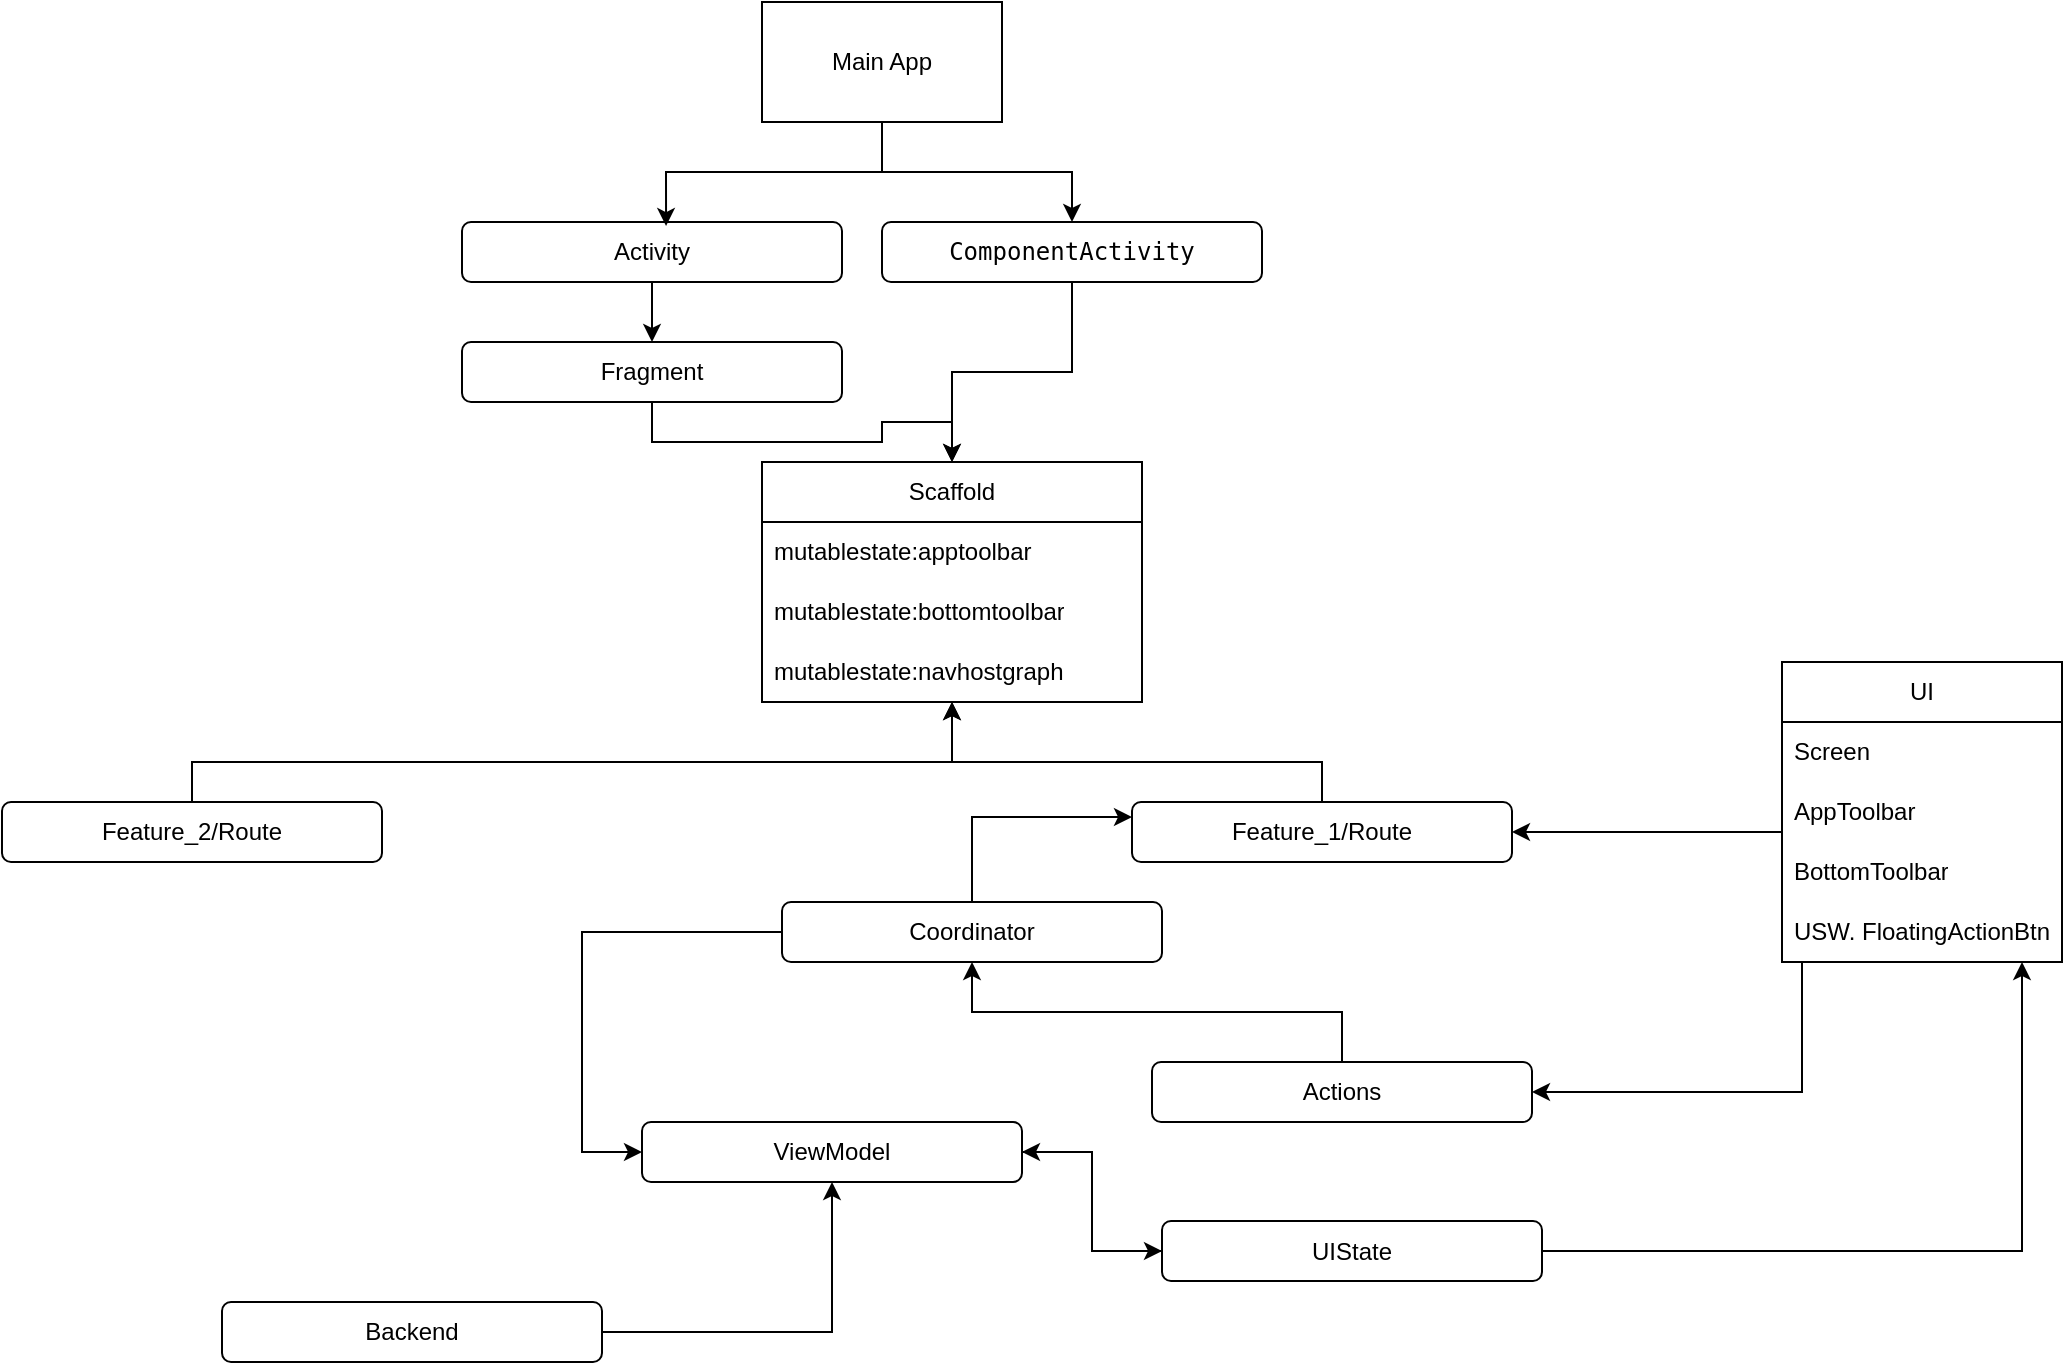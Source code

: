 <mxfile version="20.8.3" type="github"><diagram id="XHWeno3MShFPwZ2CLJFf" name="Seite-1"><mxGraphModel dx="2214" dy="2484" grid="1" gridSize="10" guides="1" tooltips="1" connect="1" arrows="1" fold="1" page="1" pageScale="1" pageWidth="827" pageHeight="1169" math="0" shadow="0"><root><mxCell id="0"/><mxCell id="1" parent="0"/><mxCell id="z2-9FPuxfkGlBKijRTAJ-5" style="edgeStyle=orthogonalEdgeStyle;rounded=0;orthogonalLoop=1;jettySize=auto;html=1;" edge="1" parent="1" source="z2-9FPuxfkGlBKijRTAJ-1" target="z2-9FPuxfkGlBKijRTAJ-3"><mxGeometry relative="1" as="geometry"/></mxCell><mxCell id="z2-9FPuxfkGlBKijRTAJ-1" value="Activity" style="rounded=1;whiteSpace=wrap;html=1;" vertex="1" parent="1"><mxGeometry x="-80" y="70" width="190" height="30" as="geometry"/></mxCell><mxCell id="z2-9FPuxfkGlBKijRTAJ-25" style="edgeStyle=orthogonalEdgeStyle;rounded=0;orthogonalLoop=1;jettySize=auto;html=1;entryX=0.5;entryY=0;entryDx=0;entryDy=0;" edge="1" parent="1" source="z2-9FPuxfkGlBKijRTAJ-2" target="z2-9FPuxfkGlBKijRTAJ-20"><mxGeometry relative="1" as="geometry"/></mxCell><mxCell id="z2-9FPuxfkGlBKijRTAJ-2" value="&lt;pre style=&quot;box-sizing: inherit; background: var(--devsite-code-background); color: var(--devsite-code-color); padding: 40px 0px 0px 28px; margin-top: 0px; margin-bottom: 0px; overflow-x: auto; position: relative; padding-block: var(--devsite-code-padding-block,24px); padding-inline: var(--devsite-code-padding-inline,24px); height: inherit; direction: ltr !important; text-align: left !important;&quot; dir=&quot;ltr&quot; translate=&quot;no&quot; class=&quot;lang-kotlin dac-compose-snippet devsite-code-highlight&quot;&gt;&lt;span style=&quot;box-sizing: inherit; filter: grayscale(1); color: var(--devsite-code-types-color);&quot; class=&quot;typ&quot;&gt;ComponentActivity&lt;/span&gt;&lt;/pre&gt;" style="rounded=1;whiteSpace=wrap;html=1;" vertex="1" parent="1"><mxGeometry x="130" y="70" width="190" height="30" as="geometry"/></mxCell><mxCell id="z2-9FPuxfkGlBKijRTAJ-24" style="edgeStyle=orthogonalEdgeStyle;rounded=0;orthogonalLoop=1;jettySize=auto;html=1;" edge="1" parent="1" source="z2-9FPuxfkGlBKijRTAJ-3" target="z2-9FPuxfkGlBKijRTAJ-20"><mxGeometry relative="1" as="geometry"/></mxCell><mxCell id="z2-9FPuxfkGlBKijRTAJ-3" value="Fragment" style="rounded=1;whiteSpace=wrap;html=1;" vertex="1" parent="1"><mxGeometry x="-80" y="130" width="190" height="30" as="geometry"/></mxCell><mxCell id="z2-9FPuxfkGlBKijRTAJ-32" style="edgeStyle=orthogonalEdgeStyle;rounded=0;orthogonalLoop=1;jettySize=auto;html=1;entryX=0;entryY=0.5;entryDx=0;entryDy=0;" edge="1" parent="1" source="z2-9FPuxfkGlBKijRTAJ-8" target="z2-9FPuxfkGlBKijRTAJ-15"><mxGeometry relative="1" as="geometry"><Array as="points"><mxPoint x="-20" y="425"/><mxPoint x="-20" y="535"/></Array></mxGeometry></mxCell><mxCell id="z2-9FPuxfkGlBKijRTAJ-43" style="edgeStyle=orthogonalEdgeStyle;rounded=0;orthogonalLoop=1;jettySize=auto;html=1;entryX=0;entryY=0.25;entryDx=0;entryDy=0;" edge="1" parent="1" source="z2-9FPuxfkGlBKijRTAJ-8" target="z2-9FPuxfkGlBKijRTAJ-17"><mxGeometry relative="1" as="geometry"/></mxCell><mxCell id="z2-9FPuxfkGlBKijRTAJ-8" value="Coordinator" style="rounded=1;whiteSpace=wrap;html=1;" vertex="1" parent="1"><mxGeometry x="80" y="410" width="190" height="30" as="geometry"/></mxCell><mxCell id="z2-9FPuxfkGlBKijRTAJ-10" style="edgeStyle=orthogonalEdgeStyle;rounded=0;orthogonalLoop=1;jettySize=auto;html=1;entryX=1;entryY=0.5;entryDx=0;entryDy=0;" edge="1" parent="1" source="z2-9FPuxfkGlBKijRTAJ-38" target="z2-9FPuxfkGlBKijRTAJ-17"><mxGeometry relative="1" as="geometry"><mxPoint x="480" y="415" as="sourcePoint"/><mxPoint x="455" y="500" as="targetPoint"/><Array as="points"><mxPoint x="540" y="375"/><mxPoint x="540" y="375"/></Array></mxGeometry></mxCell><mxCell id="z2-9FPuxfkGlBKijRTAJ-34" style="edgeStyle=orthogonalEdgeStyle;rounded=0;orthogonalLoop=1;jettySize=auto;html=1;" edge="1" parent="1" source="z2-9FPuxfkGlBKijRTAJ-38" target="z2-9FPuxfkGlBKijRTAJ-13"><mxGeometry relative="1" as="geometry"><mxPoint x="550" y="430" as="sourcePoint"/><Array as="points"><mxPoint x="590" y="505"/></Array></mxGeometry></mxCell><mxCell id="z2-9FPuxfkGlBKijRTAJ-33" style="edgeStyle=orthogonalEdgeStyle;rounded=0;orthogonalLoop=1;jettySize=auto;html=1;" edge="1" parent="1" source="z2-9FPuxfkGlBKijRTAJ-13" target="z2-9FPuxfkGlBKijRTAJ-8"><mxGeometry relative="1" as="geometry"/></mxCell><mxCell id="z2-9FPuxfkGlBKijRTAJ-13" value="Actions" style="rounded=1;whiteSpace=wrap;html=1;" vertex="1" parent="1"><mxGeometry x="265" y="490" width="190" height="30" as="geometry"/></mxCell><mxCell id="z2-9FPuxfkGlBKijRTAJ-35" style="edgeStyle=orthogonalEdgeStyle;rounded=0;orthogonalLoop=1;jettySize=auto;html=1;" edge="1" parent="1" source="z2-9FPuxfkGlBKijRTAJ-14" target="z2-9FPuxfkGlBKijRTAJ-38"><mxGeometry relative="1" as="geometry"><mxPoint x="622.5" y="430" as="targetPoint"/><Array as="points"><mxPoint x="700" y="585"/></Array></mxGeometry></mxCell><mxCell id="z2-9FPuxfkGlBKijRTAJ-37" style="edgeStyle=orthogonalEdgeStyle;rounded=0;orthogonalLoop=1;jettySize=auto;html=1;entryX=1;entryY=0.5;entryDx=0;entryDy=0;" edge="1" parent="1" source="z2-9FPuxfkGlBKijRTAJ-14" target="z2-9FPuxfkGlBKijRTAJ-15"><mxGeometry relative="1" as="geometry"/></mxCell><mxCell id="z2-9FPuxfkGlBKijRTAJ-14" value="UIState" style="rounded=1;whiteSpace=wrap;html=1;" vertex="1" parent="1"><mxGeometry x="270" y="569.5" width="190" height="30" as="geometry"/></mxCell><mxCell id="z2-9FPuxfkGlBKijRTAJ-36" style="edgeStyle=orthogonalEdgeStyle;rounded=0;orthogonalLoop=1;jettySize=auto;html=1;entryX=0;entryY=0.5;entryDx=0;entryDy=0;" edge="1" parent="1" source="z2-9FPuxfkGlBKijRTAJ-15" target="z2-9FPuxfkGlBKijRTAJ-14"><mxGeometry relative="1" as="geometry"/></mxCell><mxCell id="z2-9FPuxfkGlBKijRTAJ-15" value="ViewModel" style="rounded=1;whiteSpace=wrap;html=1;" vertex="1" parent="1"><mxGeometry x="10" y="520" width="190" height="30" as="geometry"/></mxCell><mxCell id="z2-9FPuxfkGlBKijRTAJ-30" style="edgeStyle=orthogonalEdgeStyle;rounded=0;orthogonalLoop=1;jettySize=auto;html=1;" edge="1" parent="1" source="z2-9FPuxfkGlBKijRTAJ-17" target="z2-9FPuxfkGlBKijRTAJ-20"><mxGeometry relative="1" as="geometry"><Array as="points"><mxPoint x="350" y="340"/><mxPoint x="165" y="340"/></Array></mxGeometry></mxCell><mxCell id="z2-9FPuxfkGlBKijRTAJ-17" value="Feature_1/Route" style="rounded=1;whiteSpace=wrap;html=1;" vertex="1" parent="1"><mxGeometry x="255" y="360" width="190" height="30" as="geometry"/></mxCell><mxCell id="z2-9FPuxfkGlBKijRTAJ-29" style="edgeStyle=orthogonalEdgeStyle;rounded=0;orthogonalLoop=1;jettySize=auto;html=1;" edge="1" parent="1" source="z2-9FPuxfkGlBKijRTAJ-18" target="z2-9FPuxfkGlBKijRTAJ-20"><mxGeometry relative="1" as="geometry"><Array as="points"><mxPoint x="-215" y="340"/><mxPoint x="165" y="340"/></Array></mxGeometry></mxCell><mxCell id="z2-9FPuxfkGlBKijRTAJ-18" value="Feature_2/Route" style="rounded=1;whiteSpace=wrap;html=1;" vertex="1" parent="1"><mxGeometry x="-310" y="360" width="190" height="30" as="geometry"/></mxCell><mxCell id="z2-9FPuxfkGlBKijRTAJ-20" value="Scaffold" style="swimlane;fontStyle=0;childLayout=stackLayout;horizontal=1;startSize=30;horizontalStack=0;resizeParent=1;resizeParentMax=0;resizeLast=0;collapsible=1;marginBottom=0;whiteSpace=wrap;html=1;" vertex="1" parent="1"><mxGeometry x="70" y="190" width="190" height="120" as="geometry"/></mxCell><mxCell id="z2-9FPuxfkGlBKijRTAJ-21" value="mutablestate:apptoolbar" style="text;strokeColor=none;fillColor=none;align=left;verticalAlign=middle;spacingLeft=4;spacingRight=4;overflow=hidden;points=[[0,0.5],[1,0.5]];portConstraint=eastwest;rotatable=0;whiteSpace=wrap;html=1;" vertex="1" parent="z2-9FPuxfkGlBKijRTAJ-20"><mxGeometry y="30" width="190" height="30" as="geometry"/></mxCell><mxCell id="z2-9FPuxfkGlBKijRTAJ-22" value="mutablestate:bottomtoolbar" style="text;strokeColor=none;fillColor=none;align=left;verticalAlign=middle;spacingLeft=4;spacingRight=4;overflow=hidden;points=[[0,0.5],[1,0.5]];portConstraint=eastwest;rotatable=0;whiteSpace=wrap;html=1;" vertex="1" parent="z2-9FPuxfkGlBKijRTAJ-20"><mxGeometry y="60" width="190" height="30" as="geometry"/></mxCell><mxCell id="z2-9FPuxfkGlBKijRTAJ-23" value="mutablestate:navhostgraph" style="text;strokeColor=none;fillColor=none;align=left;verticalAlign=middle;spacingLeft=4;spacingRight=4;overflow=hidden;points=[[0,0.5],[1,0.5]];portConstraint=eastwest;rotatable=0;whiteSpace=wrap;html=1;" vertex="1" parent="z2-9FPuxfkGlBKijRTAJ-20"><mxGeometry y="90" width="190" height="30" as="geometry"/></mxCell><mxCell id="z2-9FPuxfkGlBKijRTAJ-27" style="edgeStyle=orthogonalEdgeStyle;rounded=0;orthogonalLoop=1;jettySize=auto;html=1;entryX=0.537;entryY=0.067;entryDx=0;entryDy=0;entryPerimeter=0;" edge="1" parent="1" source="z2-9FPuxfkGlBKijRTAJ-26" target="z2-9FPuxfkGlBKijRTAJ-1"><mxGeometry relative="1" as="geometry"/></mxCell><mxCell id="z2-9FPuxfkGlBKijRTAJ-28" style="edgeStyle=orthogonalEdgeStyle;rounded=0;orthogonalLoop=1;jettySize=auto;html=1;" edge="1" parent="1" source="z2-9FPuxfkGlBKijRTAJ-26" target="z2-9FPuxfkGlBKijRTAJ-2"><mxGeometry relative="1" as="geometry"/></mxCell><mxCell id="z2-9FPuxfkGlBKijRTAJ-26" value="Main App" style="rounded=0;whiteSpace=wrap;html=1;" vertex="1" parent="1"><mxGeometry x="70" y="-40" width="120" height="60" as="geometry"/></mxCell><mxCell id="z2-9FPuxfkGlBKijRTAJ-31" style="edgeStyle=orthogonalEdgeStyle;rounded=0;orthogonalLoop=1;jettySize=auto;html=1;exitX=0.5;exitY=1;exitDx=0;exitDy=0;" edge="1" parent="1"><mxGeometry relative="1" as="geometry"><mxPoint x="575" y="430" as="sourcePoint"/><mxPoint x="575" y="430" as="targetPoint"/></mxGeometry></mxCell><mxCell id="z2-9FPuxfkGlBKijRTAJ-38" value="UI" style="swimlane;fontStyle=0;childLayout=stackLayout;horizontal=1;startSize=30;horizontalStack=0;resizeParent=1;resizeParentMax=0;resizeLast=0;collapsible=1;marginBottom=0;whiteSpace=wrap;html=1;" vertex="1" parent="1"><mxGeometry x="580" y="290" width="140" height="150" as="geometry"/></mxCell><mxCell id="z2-9FPuxfkGlBKijRTAJ-39" value="Screen&lt;br&gt;" style="text;strokeColor=none;fillColor=none;align=left;verticalAlign=middle;spacingLeft=4;spacingRight=4;overflow=hidden;points=[[0,0.5],[1,0.5]];portConstraint=eastwest;rotatable=0;whiteSpace=wrap;html=1;" vertex="1" parent="z2-9FPuxfkGlBKijRTAJ-38"><mxGeometry y="30" width="140" height="30" as="geometry"/></mxCell><mxCell id="z2-9FPuxfkGlBKijRTAJ-40" value="AppToolbar" style="text;strokeColor=none;fillColor=none;align=left;verticalAlign=middle;spacingLeft=4;spacingRight=4;overflow=hidden;points=[[0,0.5],[1,0.5]];portConstraint=eastwest;rotatable=0;whiteSpace=wrap;html=1;" vertex="1" parent="z2-9FPuxfkGlBKijRTAJ-38"><mxGeometry y="60" width="140" height="30" as="geometry"/></mxCell><mxCell id="z2-9FPuxfkGlBKijRTAJ-41" value="BottomToolbar" style="text;strokeColor=none;fillColor=none;align=left;verticalAlign=middle;spacingLeft=4;spacingRight=4;overflow=hidden;points=[[0,0.5],[1,0.5]];portConstraint=eastwest;rotatable=0;whiteSpace=wrap;html=1;" vertex="1" parent="z2-9FPuxfkGlBKijRTAJ-38"><mxGeometry y="90" width="140" height="30" as="geometry"/></mxCell><mxCell id="z2-9FPuxfkGlBKijRTAJ-42" value="USW. FloatingActionBtn" style="text;strokeColor=none;fillColor=none;align=left;verticalAlign=middle;spacingLeft=4;spacingRight=4;overflow=hidden;points=[[0,0.5],[1,0.5]];portConstraint=eastwest;rotatable=0;whiteSpace=wrap;html=1;" vertex="1" parent="z2-9FPuxfkGlBKijRTAJ-38"><mxGeometry y="120" width="140" height="30" as="geometry"/></mxCell><mxCell id="z2-9FPuxfkGlBKijRTAJ-45" style="edgeStyle=orthogonalEdgeStyle;rounded=0;orthogonalLoop=1;jettySize=auto;html=1;entryX=0.5;entryY=1;entryDx=0;entryDy=0;" edge="1" parent="1" source="z2-9FPuxfkGlBKijRTAJ-44" target="z2-9FPuxfkGlBKijRTAJ-15"><mxGeometry relative="1" as="geometry"/></mxCell><mxCell id="z2-9FPuxfkGlBKijRTAJ-44" value="Backend" style="rounded=1;whiteSpace=wrap;html=1;" vertex="1" parent="1"><mxGeometry x="-200" y="610" width="190" height="30" as="geometry"/></mxCell></root></mxGraphModel></diagram></mxfile>